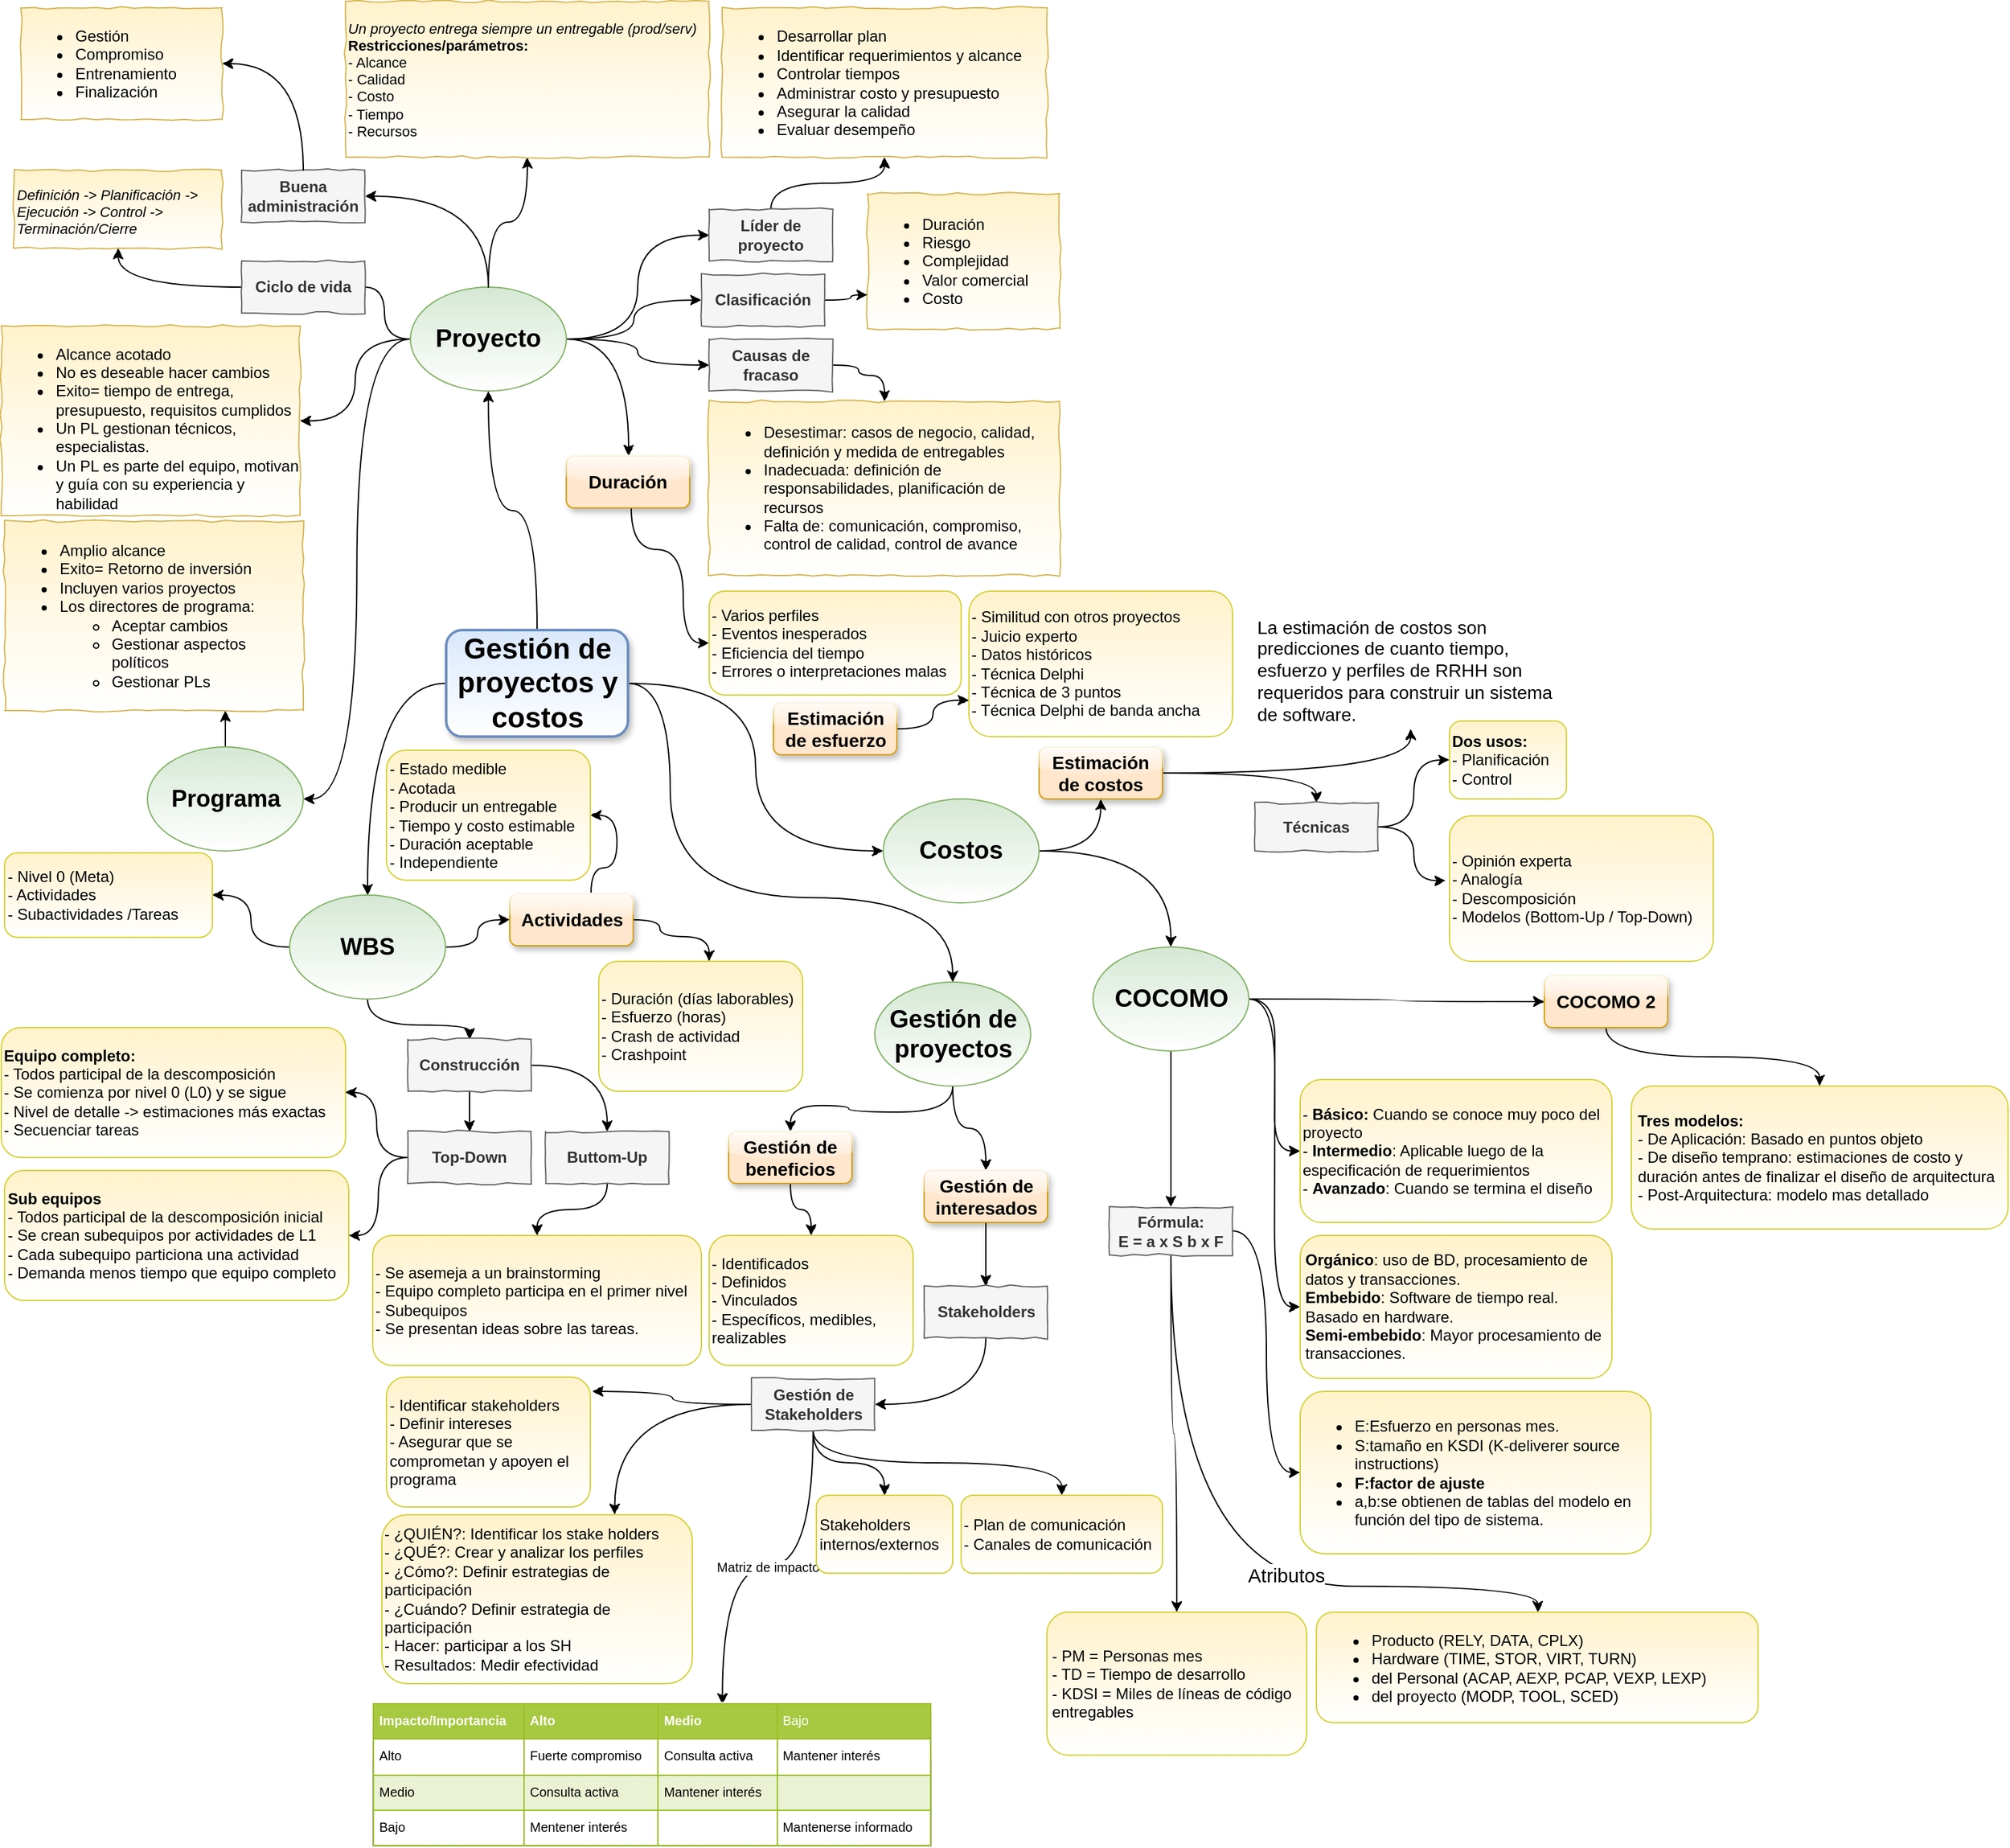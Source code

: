<mxfile version="10.8.9" type="device"><diagram id="9PYdv54vqa8n1u-XHOE8" name="Page-1"><mxGraphModel dx="1394" dy="759" grid="1" gridSize="10" guides="1" tooltips="1" connect="1" arrows="1" fold="1" page="1" pageScale="1" pageWidth="827" pageHeight="1169" math="0" shadow="0"><root><mxCell id="0"/><mxCell id="1" parent="0"/><mxCell id="EB0LPazblmAnptmsRgI--60" style="edgeStyle=orthogonalEdgeStyle;curved=1;comic=1;jumpStyle=sharp;orthogonalLoop=1;jettySize=auto;html=1;entryX=0.5;entryY=1;entryDx=0;entryDy=0;strokeColor=#000000;fontFamily=Comic Sans MS;" parent="1" source="EB0LPazblmAnptmsRgI--1" target="EB0LPazblmAnptmsRgI--2" edge="1"><mxGeometry relative="1" as="geometry"/></mxCell><mxCell id="le-YumDXOuDUO7l84W3Y-99" style="edgeStyle=orthogonalEdgeStyle;curved=1;comic=1;orthogonalLoop=1;jettySize=auto;html=1;entryX=0;entryY=0.5;entryDx=0;entryDy=0;startArrow=none;startFill=0;endArrow=classic;endFill=1;strokeColor=#000000;fontFamily=Helvetica;fontSize=14;" parent="1" source="EB0LPazblmAnptmsRgI--1" target="le-YumDXOuDUO7l84W3Y-98" edge="1"><mxGeometry relative="1" as="geometry"/></mxCell><mxCell id="le-YumDXOuDUO7l84W3Y-117" style="edgeStyle=orthogonalEdgeStyle;curved=1;comic=1;orthogonalLoop=1;jettySize=auto;html=1;entryX=0.5;entryY=0;entryDx=0;entryDy=0;startArrow=none;startFill=0;endArrow=classic;endFill=1;strokeColor=#000000;fontFamily=Helvetica;fontSize=14;" parent="1" source="EB0LPazblmAnptmsRgI--1" target="le-YumDXOuDUO7l84W3Y-44" edge="1"><mxGeometry relative="1" as="geometry"/></mxCell><mxCell id="JVHekf4fb0sl39kxOjpi-3" style="edgeStyle=orthogonalEdgeStyle;curved=1;rounded=0;comic=0;orthogonalLoop=1;jettySize=auto;html=1;entryX=0.5;entryY=0;entryDx=0;entryDy=0;" edge="1" parent="1" source="EB0LPazblmAnptmsRgI--1" target="le-YumDXOuDUO7l84W3Y-157"><mxGeometry relative="1" as="geometry"><Array as="points"><mxPoint x="520" y="535"/><mxPoint x="520" y="700"/><mxPoint x="738" y="700"/></Array></mxGeometry></mxCell><mxCell id="EB0LPazblmAnptmsRgI--1" value="&lt;b style=&quot;font-size: 22px&quot;&gt;&lt;font style=&quot;font-size: 22px&quot; face=&quot;Helvetica&quot;&gt;Gestión de proyectos y costos&lt;/font&gt;&lt;/b&gt;" style="rounded=1;whiteSpace=wrap;html=1;fillColor=#dae8fc;strokeColor=#6c8ebf;strokeWidth=2;fontFamily=Verdana;fontSize=22;fontStyle=0;labelBorderColor=none;gradientDirection=south;gradientColor=#ffffff;glass=0;shadow=1;comic=0;" parent="1" vertex="1"><mxGeometry x="347.5" y="494" width="140" height="82" as="geometry"/></mxCell><mxCell id="le-YumDXOuDUO7l84W3Y-4" style="edgeStyle=orthogonalEdgeStyle;comic=1;orthogonalLoop=1;jettySize=auto;html=1;fontFamily=Verdana;curved=1;endArrow=classic;endFill=1;" parent="1" source="EB0LPazblmAnptmsRgI--2" target="le-YumDXOuDUO7l84W3Y-2" edge="1"><mxGeometry relative="1" as="geometry"/></mxCell><mxCell id="le-YumDXOuDUO7l84W3Y-31" style="edgeStyle=orthogonalEdgeStyle;curved=1;comic=1;orthogonalLoop=1;jettySize=auto;html=1;entryX=1;entryY=0.5;entryDx=0;entryDy=0;endArrow=none;endFill=0;strokeColor=#000000;fontFamily=Helvetica;" parent="1" source="EB0LPazblmAnptmsRgI--2" target="le-YumDXOuDUO7l84W3Y-22" edge="1"><mxGeometry relative="1" as="geometry"/></mxCell><mxCell id="le-YumDXOuDUO7l84W3Y-33" style="edgeStyle=orthogonalEdgeStyle;curved=1;comic=1;orthogonalLoop=1;jettySize=auto;html=1;startArrow=none;startFill=0;endArrow=classic;endFill=1;strokeColor=#000000;fontFamily=Helvetica;" parent="1" source="EB0LPazblmAnptmsRgI--2" target="le-YumDXOuDUO7l84W3Y-16" edge="1"><mxGeometry relative="1" as="geometry"/></mxCell><mxCell id="le-YumDXOuDUO7l84W3Y-34" style="edgeStyle=orthogonalEdgeStyle;curved=1;comic=1;orthogonalLoop=1;jettySize=auto;html=1;entryX=0;entryY=0.5;entryDx=0;entryDy=0;startArrow=none;startFill=0;endArrow=classic;endFill=1;strokeColor=#000000;fontFamily=Helvetica;" parent="1" source="EB0LPazblmAnptmsRgI--2" target="EB0LPazblmAnptmsRgI--32" edge="1"><mxGeometry relative="1" as="geometry"/></mxCell><mxCell id="le-YumDXOuDUO7l84W3Y-35" style="edgeStyle=orthogonalEdgeStyle;curved=1;comic=1;orthogonalLoop=1;jettySize=auto;html=1;entryX=0;entryY=0.5;entryDx=0;entryDy=0;startArrow=none;startFill=0;endArrow=classic;endFill=1;strokeColor=#000000;fontFamily=Helvetica;" parent="1" source="EB0LPazblmAnptmsRgI--2" target="le-YumDXOuDUO7l84W3Y-9" edge="1"><mxGeometry relative="1" as="geometry"/></mxCell><mxCell id="le-YumDXOuDUO7l84W3Y-41" style="edgeStyle=orthogonalEdgeStyle;curved=1;comic=1;orthogonalLoop=1;jettySize=auto;html=1;entryX=1;entryY=0.5;entryDx=0;entryDy=0;startArrow=none;startFill=0;endArrow=classic;endFill=1;strokeColor=#000000;fontFamily=Helvetica;" parent="1" source="EB0LPazblmAnptmsRgI--2" target="le-YumDXOuDUO7l84W3Y-40" edge="1"><mxGeometry relative="1" as="geometry"/></mxCell><mxCell id="le-YumDXOuDUO7l84W3Y-86" style="edgeStyle=orthogonalEdgeStyle;curved=1;comic=1;orthogonalLoop=1;jettySize=auto;html=1;entryX=1;entryY=0.5;entryDx=0;entryDy=0;startArrow=none;startFill=0;endArrow=classic;endFill=1;strokeColor=#000000;fontFamily=Helvetica;fontSize=14;" parent="1" source="EB0LPazblmAnptmsRgI--2" target="le-YumDXOuDUO7l84W3Y-24" edge="1"><mxGeometry relative="1" as="geometry"/></mxCell><mxCell id="le-YumDXOuDUO7l84W3Y-92" style="edgeStyle=orthogonalEdgeStyle;curved=1;comic=1;orthogonalLoop=1;jettySize=auto;html=1;startArrow=none;startFill=0;endArrow=classic;endFill=1;strokeColor=#000000;fontFamily=Helvetica;fontSize=14;" parent="1" source="EB0LPazblmAnptmsRgI--2" target="le-YumDXOuDUO7l84W3Y-89" edge="1"><mxGeometry relative="1" as="geometry"><Array as="points"><mxPoint x="488" y="270"/></Array></mxGeometry></mxCell><mxCell id="EB0LPazblmAnptmsRgI--2" value="&lt;b&gt;&lt;font style=&quot;font-size: 19px&quot;&gt;Proyecto&lt;/font&gt;&lt;/b&gt;" style="ellipse;whiteSpace=wrap;html=1;fillColor=#d5e8d4;strokeColor=#82b366;gradientColor=#ffffff;shadow=0;" parent="1" vertex="1"><mxGeometry x="320" y="230" width="120" height="80" as="geometry"/></mxCell><mxCell id="EB0LPazblmAnptmsRgI--41" value="" style="edgeStyle=orthogonalEdgeStyle;curved=1;comic=1;jumpStyle=sharp;orthogonalLoop=1;jettySize=auto;html=1;strokeColor=#000000;fontFamily=Comic Sans MS;" parent="1" source="EB0LPazblmAnptmsRgI--32" target="EB0LPazblmAnptmsRgI--37" edge="1"><mxGeometry relative="1" as="geometry"/></mxCell><mxCell id="EB0LPazblmAnptmsRgI--32" value="&lt;b&gt;Líder de proyecto&lt;/b&gt;" style="text;html=1;strokeColor=#666666;fillColor=#f5f5f5;align=center;verticalAlign=middle;whiteSpace=wrap;rounded=0;comic=1;fontColor=#333333;" parent="1" vertex="1"><mxGeometry x="550" y="170" width="95" height="40" as="geometry"/></mxCell><mxCell id="EB0LPazblmAnptmsRgI--37" value="&lt;ul&gt;&lt;li&gt;Desarrollar plan&lt;/li&gt;&lt;li&gt;Identificar requerimientos y alcance&lt;/li&gt;&lt;li&gt;Controlar tiempos&lt;/li&gt;&lt;li&gt;Administrar costo y presupuesto&lt;/li&gt;&lt;li&gt;Asegurar la calidad&lt;/li&gt;&lt;li&gt;Evaluar desempeño&lt;/li&gt;&lt;/ul&gt;" style="text;strokeColor=#d6b656;fillColor=#fff2cc;html=1;whiteSpace=wrap;verticalAlign=middle;overflow=hidden;rounded=0;glass=0;shadow=0;comic=1;gradientColor=#ffffff;fontFamily=Helvetica;fontStyle=0" parent="1" vertex="1"><mxGeometry x="560" y="15" width="250" height="115" as="geometry"/></mxCell><mxCell id="le-YumDXOuDUO7l84W3Y-2" value="&lt;p style=&quot;font-size: 11px&quot;&gt;&lt;font face=&quot;Helvetica&quot; style=&quot;font-size: 11px&quot;&gt;&lt;i&gt;Un proyecto entrega siempre un entregable (prod/serv)&lt;br&gt;&lt;/i&gt;&lt;b&gt;Restricciones/parámetros:&lt;br&gt;&lt;/b&gt;- Alcance&lt;br&gt;- Calidad&lt;br&gt;- Costo&lt;br&gt;- Tiempo&lt;br&gt;- Recursos&lt;/font&gt;&lt;/p&gt;" style="text;strokeColor=#d6b656;fillColor=#fff2cc;html=1;whiteSpace=wrap;verticalAlign=bottom;overflow=hidden;rounded=0;glass=0;shadow=0;comic=1;gradientColor=#ffffff;fontFamily=Comic Sans MS;fontStyle=0;horizontal=1;" parent="1" vertex="1"><mxGeometry x="270" y="10" width="280" height="120" as="geometry"/></mxCell><mxCell id="le-YumDXOuDUO7l84W3Y-84" style="edgeStyle=orthogonalEdgeStyle;curved=1;comic=1;orthogonalLoop=1;jettySize=auto;html=1;startArrow=none;startFill=0;endArrow=classic;endFill=1;strokeColor=#000000;fontFamily=Helvetica;fontSize=14;" parent="1" source="le-YumDXOuDUO7l84W3Y-9" target="le-YumDXOuDUO7l84W3Y-10" edge="1"><mxGeometry relative="1" as="geometry"><Array as="points"><mxPoint x="665" y="290"/><mxPoint x="665" y="298"/><mxPoint x="685" y="298"/></Array></mxGeometry></mxCell><mxCell id="le-YumDXOuDUO7l84W3Y-9" value="&lt;b&gt;Causas de fracaso&lt;/b&gt;" style="text;html=1;strokeColor=#666666;fillColor=#f5f5f5;align=center;verticalAlign=middle;whiteSpace=wrap;rounded=0;comic=1;fontColor=#333333;" parent="1" vertex="1"><mxGeometry x="550" y="270" width="95" height="40" as="geometry"/></mxCell><mxCell id="le-YumDXOuDUO7l84W3Y-10" value="&lt;ul&gt;&lt;li&gt;Desestimar: casos de negocio, calidad, definición y medida de entregables&lt;/li&gt;&lt;li&gt;Inadecuada: definición de responsabilidades, planificación de recursos&lt;/li&gt;&lt;li&gt;Falta de: comunicación, compromiso, control de calidad, control de avance&lt;/li&gt;&lt;/ul&gt;" style="text;strokeColor=#d6b656;fillColor=#fff2cc;html=1;whiteSpace=wrap;verticalAlign=middle;overflow=hidden;rounded=0;glass=0;shadow=0;comic=1;gradientColor=#ffffff;fontFamily=Helvetica;fontStyle=0" parent="1" vertex="1"><mxGeometry x="550" y="318" width="270" height="134" as="geometry"/></mxCell><mxCell id="le-YumDXOuDUO7l84W3Y-15" value="&lt;ul&gt;&lt;li&gt;Duración&lt;/li&gt;&lt;li&gt;Riesgo&lt;/li&gt;&lt;li&gt;Complejidad&lt;/li&gt;&lt;li&gt;Valor comercial&lt;/li&gt;&lt;li&gt;Costo&lt;/li&gt;&lt;/ul&gt;" style="text;strokeColor=#d6b656;fillColor=#fff2cc;html=1;whiteSpace=wrap;verticalAlign=middle;overflow=hidden;rounded=0;glass=0;shadow=0;comic=1;gradientColor=#ffffff;fontFamily=Helvetica;fontStyle=0" parent="1" vertex="1"><mxGeometry x="672" y="158" width="148" height="104" as="geometry"/></mxCell><mxCell id="le-YumDXOuDUO7l84W3Y-83" style="edgeStyle=orthogonalEdgeStyle;curved=1;comic=1;orthogonalLoop=1;jettySize=auto;html=1;entryX=0;entryY=0.75;entryDx=0;entryDy=0;startArrow=none;startFill=0;endArrow=classic;endFill=1;strokeColor=#000000;fontFamily=Helvetica;fontSize=14;" parent="1" source="le-YumDXOuDUO7l84W3Y-16" target="le-YumDXOuDUO7l84W3Y-15" edge="1"><mxGeometry relative="1" as="geometry"/></mxCell><mxCell id="le-YumDXOuDUO7l84W3Y-16" value="&lt;b&gt;Clasificación&lt;/b&gt;" style="text;html=1;strokeColor=#666666;fillColor=#f5f5f5;align=center;verticalAlign=middle;whiteSpace=wrap;rounded=0;comic=1;fontColor=#333333;" parent="1" vertex="1"><mxGeometry x="544" y="220" width="95" height="40" as="geometry"/></mxCell><mxCell id="le-YumDXOuDUO7l84W3Y-26" style="edgeStyle=orthogonalEdgeStyle;curved=1;comic=1;orthogonalLoop=1;jettySize=auto;html=1;entryX=0.5;entryY=0;entryDx=0;entryDy=0;fontFamily=Helvetica;strokeColor=#000000;endArrow=none;endFill=0;startArrow=classic;startFill=1;" parent="1" source="le-YumDXOuDUO7l84W3Y-17" target="EB0LPazblmAnptmsRgI--2" edge="1"><mxGeometry relative="1" as="geometry"/></mxCell><mxCell id="le-YumDXOuDUO7l84W3Y-17" value="&lt;b&gt;Buena administración&lt;/b&gt;" style="text;html=1;strokeColor=#666666;fillColor=#f5f5f5;align=center;verticalAlign=middle;whiteSpace=wrap;rounded=0;comic=1;fontColor=#333333;" parent="1" vertex="1"><mxGeometry x="190" y="140" width="95" height="40" as="geometry"/></mxCell><mxCell id="le-YumDXOuDUO7l84W3Y-27" style="edgeStyle=orthogonalEdgeStyle;curved=1;comic=1;orthogonalLoop=1;jettySize=auto;html=1;entryX=0.5;entryY=0;entryDx=0;entryDy=0;endArrow=none;endFill=0;strokeColor=#000000;fontFamily=Helvetica;startArrow=classic;startFill=1;" parent="1" source="le-YumDXOuDUO7l84W3Y-18" target="le-YumDXOuDUO7l84W3Y-17" edge="1"><mxGeometry relative="1" as="geometry"/></mxCell><mxCell id="le-YumDXOuDUO7l84W3Y-18" value="&lt;ul&gt;&lt;li&gt;Gestión&lt;/li&gt;&lt;li&gt;Compromiso&lt;/li&gt;&lt;li&gt;Entrenamiento&lt;/li&gt;&lt;li&gt;Finalización&lt;/li&gt;&lt;/ul&gt;" style="text;strokeColor=#d6b656;fillColor=#fff2cc;html=1;whiteSpace=wrap;verticalAlign=middle;overflow=hidden;rounded=0;glass=0;shadow=0;comic=1;gradientColor=#ffffff;fontFamily=Helvetica;fontStyle=0" parent="1" vertex="1"><mxGeometry x="20" y="15" width="155" height="86" as="geometry"/></mxCell><mxCell id="le-YumDXOuDUO7l84W3Y-21" value="&lt;p style=&quot;font-size: 11px&quot;&gt;&lt;font face=&quot;Helvetica&quot;&gt;&lt;i&gt;Definición -&amp;gt; Planificación -&amp;gt; Ejecución -&amp;gt; Control -&amp;gt; Terminación/Cierre&lt;/i&gt;&lt;/font&gt;&lt;/p&gt;" style="text;strokeColor=#d6b656;fillColor=#fff2cc;html=1;whiteSpace=wrap;verticalAlign=bottom;overflow=hidden;rounded=0;glass=0;shadow=0;comic=1;gradientColor=#ffffff;fontFamily=Comic Sans MS;fontStyle=0;horizontal=1;" parent="1" vertex="1"><mxGeometry x="15" y="140" width="160" height="60" as="geometry"/></mxCell><mxCell id="le-YumDXOuDUO7l84W3Y-29" style="edgeStyle=orthogonalEdgeStyle;curved=1;comic=1;orthogonalLoop=1;jettySize=auto;html=1;entryX=0.5;entryY=1;entryDx=0;entryDy=0;endArrow=classic;endFill=1;strokeColor=#000000;fontFamily=Helvetica;startArrow=none;startFill=0;" parent="1" source="le-YumDXOuDUO7l84W3Y-22" target="le-YumDXOuDUO7l84W3Y-21" edge="1"><mxGeometry relative="1" as="geometry"/></mxCell><mxCell id="le-YumDXOuDUO7l84W3Y-22" value="&lt;b&gt;Ciclo de vida&lt;/b&gt;" style="text;html=1;strokeColor=#666666;fillColor=#f5f5f5;align=center;verticalAlign=middle;whiteSpace=wrap;rounded=0;comic=1;fontColor=#333333;" parent="1" vertex="1"><mxGeometry x="190" y="210" width="95" height="40" as="geometry"/></mxCell><mxCell id="le-YumDXOuDUO7l84W3Y-85" style="edgeStyle=orthogonalEdgeStyle;curved=1;comic=1;orthogonalLoop=1;jettySize=auto;html=1;startArrow=none;startFill=0;endArrow=classic;endFill=1;strokeColor=#000000;fontFamily=Helvetica;fontSize=14;" parent="1" source="le-YumDXOuDUO7l84W3Y-24" target="le-YumDXOuDUO7l84W3Y-39" edge="1"><mxGeometry relative="1" as="geometry"><Array as="points"><mxPoint x="160" y="630"/><mxPoint x="160" y="630"/></Array></mxGeometry></mxCell><mxCell id="le-YumDXOuDUO7l84W3Y-24" value="&lt;b&gt;&lt;font style=&quot;font-size: 18px&quot;&gt;Programa&lt;/font&gt;&lt;/b&gt;" style="ellipse;whiteSpace=wrap;html=1;fillColor=#d5e8d4;strokeColor=#82b366;gradientColor=#ffffff;" parent="1" vertex="1"><mxGeometry x="117.5" y="584" width="120" height="80" as="geometry"/></mxCell><mxCell id="le-YumDXOuDUO7l84W3Y-39" value="&lt;ul&gt;&lt;li&gt;Amplio alcance&lt;/li&gt;&lt;li&gt;Exito= Retorno de inversión&lt;/li&gt;&lt;li&gt;Incluyen varios proyectos&lt;/li&gt;&lt;li&gt;Los directores de programa:&lt;/li&gt;&lt;ul&gt;&lt;li&gt;Aceptar cambios&lt;/li&gt;&lt;li&gt;Gestionar aspectos políticos&lt;/li&gt;&lt;li&gt;Gestionar PLs&lt;/li&gt;&lt;/ul&gt;&lt;/ul&gt;" style="text;strokeColor=#d6b656;fillColor=#fff2cc;html=1;whiteSpace=wrap;verticalAlign=middle;overflow=hidden;rounded=0;glass=0;shadow=0;comic=1;gradientColor=#ffffff;fontFamily=Helvetica;fontStyle=0" parent="1" vertex="1"><mxGeometry x="7.5" y="410" width="230" height="146" as="geometry"/></mxCell><mxCell id="le-YumDXOuDUO7l84W3Y-40" value="&lt;ul&gt;&lt;li&gt;Alcance acotado&lt;/li&gt;&lt;li&gt;No es deseable hacer cambios&lt;/li&gt;&lt;li&gt;Exito= tiempo de entrega, presupuesto, requisitos cumplidos&lt;/li&gt;&lt;li&gt;Un PL gestionan técnicos, especialistas.&lt;/li&gt;&lt;li&gt;Un PL es parte del equipo, motivan y guía con su experiencia y habilidad&lt;/li&gt;&lt;/ul&gt;" style="text;strokeColor=#d6b656;fillColor=#fff2cc;html=1;whiteSpace=wrap;verticalAlign=middle;overflow=hidden;rounded=0;glass=0;shadow=0;comic=1;gradientColor=#ffffff;fontFamily=Helvetica;fontStyle=0" parent="1" vertex="1"><mxGeometry x="5" y="260" width="230" height="146" as="geometry"/></mxCell><mxCell id="le-YumDXOuDUO7l84W3Y-71" style="edgeStyle=orthogonalEdgeStyle;curved=1;comic=1;orthogonalLoop=1;jettySize=auto;html=1;startArrow=none;startFill=0;endArrow=classic;endFill=1;strokeColor=#000000;fontFamily=Helvetica;fontSize=14;" parent="1" source="le-YumDXOuDUO7l84W3Y-44" target="le-YumDXOuDUO7l84W3Y-48" edge="1"><mxGeometry relative="1" as="geometry"/></mxCell><mxCell id="le-YumDXOuDUO7l84W3Y-72" style="edgeStyle=orthogonalEdgeStyle;curved=1;comic=1;orthogonalLoop=1;jettySize=auto;html=1;entryX=0.5;entryY=0;entryDx=0;entryDy=0;startArrow=none;startFill=0;endArrow=classic;endFill=1;strokeColor=#000000;fontFamily=Helvetica;fontSize=14;" parent="1" source="le-YumDXOuDUO7l84W3Y-44" target="le-YumDXOuDUO7l84W3Y-56" edge="1"><mxGeometry relative="1" as="geometry"/></mxCell><mxCell id="le-YumDXOuDUO7l84W3Y-87" style="edgeStyle=orthogonalEdgeStyle;curved=1;comic=1;orthogonalLoop=1;jettySize=auto;html=1;entryX=0;entryY=0.5;entryDx=0;entryDy=0;startArrow=none;startFill=0;endArrow=classic;endFill=1;strokeColor=#000000;fontFamily=Helvetica;fontSize=14;" parent="1" source="le-YumDXOuDUO7l84W3Y-44" target="le-YumDXOuDUO7l84W3Y-63" edge="1"><mxGeometry relative="1" as="geometry"/></mxCell><mxCell id="le-YumDXOuDUO7l84W3Y-44" value="&lt;b&gt;&lt;font style=&quot;font-size: 18px&quot;&gt;WBS&lt;/font&gt;&lt;/b&gt;" style="ellipse;whiteSpace=wrap;html=1;fillColor=#d5e8d4;strokeColor=#82b366;gradientColor=#ffffff;" parent="1" vertex="1"><mxGeometry x="227" y="698" width="120" height="80" as="geometry"/></mxCell><mxCell id="le-YumDXOuDUO7l84W3Y-48" value="- Nivel 0 (Meta)&lt;br&gt;- Actividades&lt;br&gt;- Subactividades /Tareas" style="text;verticalAlign=middle;overflow=hidden;shadow=0;glass=0;comic=0;fontFamily=Helvetica;html=1;fillColor=#fff2cc;strokeColor=#D6D13A;gradientColor=#ffffff;rounded=1;" parent="1" vertex="1"><mxGeometry x="7.5" y="665.5" width="160" height="65" as="geometry"/></mxCell><mxCell id="le-YumDXOuDUO7l84W3Y-57" style="edgeStyle=orthogonalEdgeStyle;curved=1;comic=1;orthogonalLoop=1;jettySize=auto;html=1;startArrow=none;startFill=0;endArrow=classic;endFill=1;strokeColor=#000000;fontFamily=Helvetica;" parent="1" source="le-YumDXOuDUO7l84W3Y-51" target="le-YumDXOuDUO7l84W3Y-52" edge="1"><mxGeometry relative="1" as="geometry"/></mxCell><mxCell id="le-YumDXOuDUO7l84W3Y-58" style="edgeStyle=orthogonalEdgeStyle;curved=1;comic=1;orthogonalLoop=1;jettySize=auto;html=1;entryX=1;entryY=0.5;entryDx=0;entryDy=0;startArrow=none;startFill=0;endArrow=classic;endFill=1;strokeColor=#000000;fontFamily=Helvetica;" parent="1" source="le-YumDXOuDUO7l84W3Y-51" target="le-YumDXOuDUO7l84W3Y-53" edge="1"><mxGeometry relative="1" as="geometry"/></mxCell><mxCell id="le-YumDXOuDUO7l84W3Y-51" value="&lt;b&gt;Top-Down&lt;/b&gt;" style="text;html=1;strokeColor=#666666;fillColor=#f5f5f5;align=center;verticalAlign=middle;whiteSpace=wrap;rounded=0;comic=1;fontColor=#333333;" parent="1" vertex="1"><mxGeometry x="318" y="880" width="95" height="40" as="geometry"/></mxCell><mxCell id="le-YumDXOuDUO7l84W3Y-52" value="&lt;b&gt;Equipo completo:&lt;/b&gt;&lt;br&gt;- Todos participal de la descomposición&lt;br&gt;- Se comienza por nivel 0 (L0) y se sigue&lt;br&gt;- Nivel de detalle -&amp;gt; estimaciones más exactas&lt;br&gt;- Secuenciar tareas&lt;br&gt;" style="text;verticalAlign=middle;overflow=hidden;shadow=0;glass=0;comic=0;fontFamily=Helvetica;html=1;fillColor=#fff2cc;strokeColor=#D6D13A;gradientColor=#ffffff;rounded=1;" parent="1" vertex="1"><mxGeometry x="5" y="800" width="265" height="100" as="geometry"/></mxCell><mxCell id="le-YumDXOuDUO7l84W3Y-53" value="&lt;b&gt;Sub equipos&lt;/b&gt;&lt;br&gt;- Todos participal de la descomposición inicial&lt;br&gt;- Se crean subequipos por actividades de L1&lt;br&gt;- Cada subequipo particiona una actividad&lt;br&gt;- Demanda menos tiempo que equipo completo&lt;br&gt;" style="text;verticalAlign=middle;overflow=hidden;shadow=0;glass=0;comic=0;fontFamily=Helvetica;html=1;fillColor=#fff2cc;strokeColor=#D6D13A;gradientColor=#ffffff;rounded=1;" parent="1" vertex="1"><mxGeometry x="7.5" y="910" width="265" height="100" as="geometry"/></mxCell><mxCell id="le-YumDXOuDUO7l84W3Y-59" style="edgeStyle=orthogonalEdgeStyle;curved=1;comic=1;orthogonalLoop=1;jettySize=auto;html=1;startArrow=none;startFill=0;endArrow=classic;endFill=1;strokeColor=#000000;fontFamily=Helvetica;" parent="1" source="le-YumDXOuDUO7l84W3Y-54" target="le-YumDXOuDUO7l84W3Y-55" edge="1"><mxGeometry relative="1" as="geometry"/></mxCell><mxCell id="le-YumDXOuDUO7l84W3Y-54" value="&lt;b&gt;Buttom-Up&lt;/b&gt;" style="text;html=1;strokeColor=#666666;fillColor=#f5f5f5;align=center;verticalAlign=middle;whiteSpace=wrap;rounded=0;comic=1;fontColor=#333333;" parent="1" vertex="1"><mxGeometry x="424" y="880" width="95" height="40" as="geometry"/></mxCell><mxCell id="le-YumDXOuDUO7l84W3Y-55" value="- Se asemeja a un brainstorming&lt;br&gt;- Equipo completo participa en el primer nivel&lt;br&gt;- Subequipos&lt;br&gt;- Se presentan ideas sobre las tareas.&lt;br&gt;" style="text;verticalAlign=middle;overflow=hidden;shadow=0;glass=0;comic=0;fontFamily=Helvetica;html=1;fillColor=#fff2cc;strokeColor=#D6D13A;gradientColor=#ffffff;rounded=1;" parent="1" vertex="1"><mxGeometry x="291" y="960" width="253" height="100" as="geometry"/></mxCell><mxCell id="le-YumDXOuDUO7l84W3Y-60" style="edgeStyle=orthogonalEdgeStyle;curved=1;comic=1;orthogonalLoop=1;jettySize=auto;html=1;startArrow=none;startFill=0;endArrow=classic;endFill=1;strokeColor=#000000;fontFamily=Helvetica;" parent="1" source="le-YumDXOuDUO7l84W3Y-56" target="le-YumDXOuDUO7l84W3Y-51" edge="1"><mxGeometry relative="1" as="geometry"/></mxCell><mxCell id="le-YumDXOuDUO7l84W3Y-61" style="edgeStyle=orthogonalEdgeStyle;curved=1;comic=1;orthogonalLoop=1;jettySize=auto;html=1;entryX=0.5;entryY=0;entryDx=0;entryDy=0;startArrow=none;startFill=0;endArrow=classic;endFill=1;strokeColor=#000000;fontFamily=Helvetica;" parent="1" source="le-YumDXOuDUO7l84W3Y-56" target="le-YumDXOuDUO7l84W3Y-54" edge="1"><mxGeometry relative="1" as="geometry"/></mxCell><mxCell id="le-YumDXOuDUO7l84W3Y-56" value="&lt;b&gt;Construcción&lt;/b&gt;" style="text;html=1;strokeColor=#666666;fillColor=#f5f5f5;align=center;verticalAlign=middle;whiteSpace=wrap;rounded=0;comic=1;fontColor=#333333;" parent="1" vertex="1"><mxGeometry x="318" y="809" width="95" height="40" as="geometry"/></mxCell><mxCell id="le-YumDXOuDUO7l84W3Y-88" style="edgeStyle=orthogonalEdgeStyle;curved=1;comic=1;orthogonalLoop=1;jettySize=auto;html=1;startArrow=none;startFill=0;endArrow=classic;endFill=1;strokeColor=#000000;fontFamily=Helvetica;fontSize=14;" parent="1" source="le-YumDXOuDUO7l84W3Y-63" target="le-YumDXOuDUO7l84W3Y-74" edge="1"><mxGeometry relative="1" as="geometry"><Array as="points"><mxPoint x="512" y="717"/><mxPoint x="512" y="730"/><mxPoint x="550" y="730"/></Array></mxGeometry></mxCell><mxCell id="le-YumDXOuDUO7l84W3Y-118" style="edgeStyle=orthogonalEdgeStyle;curved=1;comic=1;orthogonalLoop=1;jettySize=auto;html=1;entryX=1;entryY=0.5;entryDx=0;entryDy=0;startArrow=none;startFill=0;endArrow=classic;endFill=1;strokeColor=#000000;fontFamily=Helvetica;fontSize=14;" parent="1" source="le-YumDXOuDUO7l84W3Y-63" target="le-YumDXOuDUO7l84W3Y-64" edge="1"><mxGeometry relative="1" as="geometry"><Array as="points"><mxPoint x="459" y="677"/><mxPoint x="479" y="677"/><mxPoint x="479" y="637"/></Array></mxGeometry></mxCell><mxCell id="le-YumDXOuDUO7l84W3Y-63" value="&lt;b style=&quot;font-size: 14px;&quot;&gt;Actividades&lt;/b&gt;" style="text;html=1;strokeColor=#d79b00;fillColor=#ffe6cc;align=center;verticalAlign=middle;whiteSpace=wrap;rounded=1;comic=0;shadow=1;glass=1;fontSize=14;" parent="1" vertex="1"><mxGeometry x="396.5" y="697" width="95" height="40" as="geometry"/></mxCell><mxCell id="le-YumDXOuDUO7l84W3Y-64" value="- Estado medible&lt;br&gt;- Acotada&lt;br&gt;- Producir un entregable&lt;br&gt;- Tiempo y costo estimable&lt;br&gt;- Duración aceptable&lt;br&gt;- Independiente&lt;br&gt;" style="text;verticalAlign=middle;overflow=hidden;shadow=0;glass=0;comic=0;fontFamily=Helvetica;html=1;fillColor=#fff2cc;strokeColor=#D6D13A;gradientColor=#ffffff;rounded=1;" parent="1" vertex="1"><mxGeometry x="301.5" y="586.5" width="157" height="100" as="geometry"/></mxCell><mxCell id="le-YumDXOuDUO7l84W3Y-70" value="- Varios perfiles&lt;br&gt;- Eventos inesperados&lt;br&gt;- Eficiencia del tiempo&lt;br&gt;- Errores o interpretaciones malas&lt;br&gt;" style="text;verticalAlign=middle;overflow=hidden;shadow=0;glass=0;comic=0;fontFamily=Helvetica;html=1;fillColor=#fff2cc;strokeColor=#D6D13A;gradientColor=#ffffff;rounded=1;" parent="1" vertex="1"><mxGeometry x="550" y="464" width="194" height="80" as="geometry"/></mxCell><mxCell id="le-YumDXOuDUO7l84W3Y-74" value="- Duración (días laborables)&lt;br&gt;- Esfuerzo (horas)&lt;br&gt;- Crash de actividad&lt;br&gt;- Crashpoint&lt;br&gt;" style="text;verticalAlign=middle;overflow=hidden;shadow=0;glass=0;comic=0;fontFamily=Helvetica;html=1;fillColor=#fff2cc;strokeColor=#D6D13A;gradientColor=#ffffff;rounded=1;" parent="1" vertex="1"><mxGeometry x="465" y="749" width="157" height="100" as="geometry"/></mxCell><mxCell id="le-YumDXOuDUO7l84W3Y-94" style="edgeStyle=orthogonalEdgeStyle;curved=1;comic=1;orthogonalLoop=1;jettySize=auto;html=1;entryX=0;entryY=0.5;entryDx=0;entryDy=0;startArrow=none;startFill=0;endArrow=classic;endFill=1;strokeColor=#000000;fontFamily=Helvetica;fontSize=14;" parent="1" source="le-YumDXOuDUO7l84W3Y-89" target="le-YumDXOuDUO7l84W3Y-70" edge="1"><mxGeometry relative="1" as="geometry"><Array as="points"><mxPoint x="490" y="432"/><mxPoint x="530" y="432"/><mxPoint x="530" y="504"/></Array></mxGeometry></mxCell><mxCell id="le-YumDXOuDUO7l84W3Y-89" value="&lt;b style=&quot;font-size: 14px&quot;&gt;Duración&lt;/b&gt;" style="text;html=1;strokeColor=#d79b00;fillColor=#ffe6cc;align=center;verticalAlign=middle;whiteSpace=wrap;rounded=1;comic=0;shadow=1;glass=1;fontSize=14;" parent="1" vertex="1"><mxGeometry x="440" y="360" width="95" height="40" as="geometry"/></mxCell><mxCell id="le-YumDXOuDUO7l84W3Y-97" style="edgeStyle=orthogonalEdgeStyle;curved=1;comic=1;orthogonalLoop=1;jettySize=auto;html=1;entryX=0;entryY=0.75;entryDx=0;entryDy=0;startArrow=none;startFill=0;endArrow=classic;endFill=1;strokeColor=#000000;fontFamily=Helvetica;fontSize=14;" parent="1" source="le-YumDXOuDUO7l84W3Y-93" target="le-YumDXOuDUO7l84W3Y-96" edge="1"><mxGeometry relative="1" as="geometry"/></mxCell><mxCell id="le-YumDXOuDUO7l84W3Y-93" value="&lt;b style=&quot;font-size: 14px&quot;&gt;Estimación de esfuerzo&lt;/b&gt;" style="text;html=1;strokeColor=#d79b00;fillColor=#ffe6cc;align=center;verticalAlign=middle;whiteSpace=wrap;rounded=1;comic=0;shadow=1;glass=1;fontSize=14;" parent="1" vertex="1"><mxGeometry x="599.5" y="550" width="95" height="40" as="geometry"/></mxCell><mxCell id="le-YumDXOuDUO7l84W3Y-96" value="- Similitud con otros proyectos&lt;br&gt;- Juicio experto&lt;br&gt;- Datos históricos&lt;br&gt;- Técnica Delphi&lt;br&gt;- Técnica de 3 puntos&lt;br&gt;- Técnica Delphi de banda ancha&lt;br&gt;" style="text;verticalAlign=middle;overflow=hidden;shadow=0;glass=0;comic=0;fontFamily=Helvetica;html=1;fillColor=#fff2cc;strokeColor=#D6D13A;gradientColor=#ffffff;rounded=1;" parent="1" vertex="1"><mxGeometry x="750" y="464" width="203" height="112" as="geometry"/></mxCell><mxCell id="le-YumDXOuDUO7l84W3Y-119" style="edgeStyle=orthogonalEdgeStyle;curved=1;comic=1;orthogonalLoop=1;jettySize=auto;html=1;entryX=0.5;entryY=0;entryDx=0;entryDy=0;startArrow=none;startFill=0;endArrow=classic;endFill=1;strokeColor=#000000;fontFamily=Helvetica;fontSize=14;" parent="1" source="le-YumDXOuDUO7l84W3Y-98" target="le-YumDXOuDUO7l84W3Y-108" edge="1"><mxGeometry relative="1" as="geometry"/></mxCell><mxCell id="le-YumDXOuDUO7l84W3Y-124" style="edgeStyle=orthogonalEdgeStyle;curved=1;comic=1;orthogonalLoop=1;jettySize=auto;html=1;startArrow=none;startFill=0;endArrow=classic;endFill=1;strokeColor=#000000;fontFamily=Helvetica;fontSize=14;exitX=1;exitY=0.5;exitDx=0;exitDy=0;" parent="1" source="le-YumDXOuDUO7l84W3Y-98" target="le-YumDXOuDUO7l84W3Y-123" edge="1"><mxGeometry relative="1" as="geometry"/></mxCell><mxCell id="le-YumDXOuDUO7l84W3Y-98" value="&lt;b&gt;&lt;font style=&quot;font-size: 19px&quot;&gt;Costos&lt;/font&gt;&lt;/b&gt;" style="ellipse;whiteSpace=wrap;html=1;fillColor=#d5e8d4;strokeColor=#82b366;gradientColor=#ffffff;shadow=0;" parent="1" vertex="1"><mxGeometry x="684" y="624" width="120" height="80" as="geometry"/></mxCell><mxCell id="le-YumDXOuDUO7l84W3Y-100" value="- Opinión experta&lt;br&gt;- Analogía&lt;br&gt;- Descomposición&lt;br&gt;- Modelos (Bottom-Up / Top-Down)&lt;br&gt;" style="text;verticalAlign=middle;overflow=hidden;shadow=0;glass=0;comic=0;fontFamily=Helvetica;html=1;fillColor=#fff2cc;strokeColor=#D6D13A;gradientColor=#ffffff;rounded=1;" parent="1" vertex="1"><mxGeometry x="1120" y="637" width="203" height="112" as="geometry"/></mxCell><mxCell id="le-YumDXOuDUO7l84W3Y-106" value="&lt;b&gt;Dos usos:&lt;br&gt;&lt;/b&gt;- Planificación&lt;br&gt;- Control&lt;br&gt;" style="text;verticalAlign=middle;overflow=hidden;shadow=0;glass=0;comic=0;fontFamily=Helvetica;html=1;fillColor=#fff2cc;strokeColor=#D6D13A;gradientColor=#ffffff;rounded=1;" parent="1" vertex="1"><mxGeometry x="1120" y="564" width="90" height="60" as="geometry"/></mxCell><mxCell id="le-YumDXOuDUO7l84W3Y-132" style="edgeStyle=orthogonalEdgeStyle;curved=1;comic=1;orthogonalLoop=1;jettySize=auto;html=1;entryX=0;entryY=0.5;entryDx=0;entryDy=0;startArrow=none;startFill=0;endArrow=classic;endFill=1;strokeColor=#000000;fontFamily=Helvetica;fontSize=14;" parent="1" source="le-YumDXOuDUO7l84W3Y-108" target="le-YumDXOuDUO7l84W3Y-131" edge="1"><mxGeometry relative="1" as="geometry"/></mxCell><mxCell id="le-YumDXOuDUO7l84W3Y-133" style="edgeStyle=orthogonalEdgeStyle;curved=1;comic=1;orthogonalLoop=1;jettySize=auto;html=1;entryX=0;entryY=0.5;entryDx=0;entryDy=0;startArrow=none;startFill=0;endArrow=classic;endFill=1;strokeColor=#000000;fontFamily=Helvetica;fontSize=14;" parent="1" source="le-YumDXOuDUO7l84W3Y-108" target="le-YumDXOuDUO7l84W3Y-110" edge="1"><mxGeometry relative="1" as="geometry"/></mxCell><mxCell id="le-YumDXOuDUO7l84W3Y-141" style="edgeStyle=orthogonalEdgeStyle;curved=1;comic=1;orthogonalLoop=1;jettySize=auto;html=1;startArrow=none;startFill=0;endArrow=classic;endFill=1;strokeColor=#000000;fontFamily=Helvetica;fontSize=14;" parent="1" source="le-YumDXOuDUO7l84W3Y-108" target="le-YumDXOuDUO7l84W3Y-135" edge="1"><mxGeometry relative="1" as="geometry"/></mxCell><mxCell id="le-YumDXOuDUO7l84W3Y-154" style="edgeStyle=orthogonalEdgeStyle;curved=1;comic=1;orthogonalLoop=1;jettySize=auto;html=1;entryX=0;entryY=0.5;entryDx=0;entryDy=0;startArrow=none;startFill=0;endArrow=classic;endFill=1;strokeColor=#000000;fontFamily=Helvetica;fontSize=18;" parent="1" source="le-YumDXOuDUO7l84W3Y-108" target="le-YumDXOuDUO7l84W3Y-145" edge="1"><mxGeometry relative="1" as="geometry"/></mxCell><mxCell id="le-YumDXOuDUO7l84W3Y-108" value="&lt;b&gt;&lt;font style=&quot;font-size: 19px&quot;&gt;COCOMO&lt;/font&gt;&lt;/b&gt;" style="ellipse;whiteSpace=wrap;html=1;fillColor=#d5e8d4;strokeColor=#82b366;gradientColor=#ffffff;shadow=0;" parent="1" vertex="1"><mxGeometry x="845.5" y="738" width="120" height="80" as="geometry"/></mxCell><mxCell id="le-YumDXOuDUO7l84W3Y-110" value="- &lt;b&gt;Básico:&lt;/b&gt; Cuando se conoce muy poco del proyecto&lt;br&gt;- &lt;b&gt;Intermedio&lt;/b&gt;: Aplicable luego de la especificación de requerimientos&lt;br&gt;- &lt;b&gt;Avanzado&lt;/b&gt;: Cuando se termina el diseño&lt;br&gt;" style="text;verticalAlign=middle;overflow=hidden;shadow=0;glass=0;comic=0;fontFamily=Helvetica;html=1;fillColor=#fff2cc;strokeColor=#D6D13A;gradientColor=#ffffff;rounded=1;whiteSpace=wrap;" parent="1" vertex="1"><mxGeometry x="1005" y="840" width="240" height="110" as="geometry"/></mxCell><mxCell id="le-YumDXOuDUO7l84W3Y-120" value="&lt;span&gt;La estimación de costos son predicciones de cuanto tiempo, esfuerzo y perfiles de RRHH son requeridos para construir un sistema de software.&lt;/span&gt;" style="text;html=1;strokeColor=none;fillColor=none;align=left;verticalAlign=middle;whiteSpace=wrap;rounded=0;shadow=0;glass=1;comic=0;fontFamily=Helvetica;fontSize=14;textDirection=ltr;" parent="1" vertex="1"><mxGeometry x="970" y="515" width="240" height="20" as="geometry"/></mxCell><mxCell id="le-YumDXOuDUO7l84W3Y-125" style="edgeStyle=orthogonalEdgeStyle;curved=1;comic=1;orthogonalLoop=1;jettySize=auto;html=1;startArrow=none;startFill=0;endArrow=classic;endFill=1;strokeColor=#000000;fontFamily=Helvetica;fontSize=14;" parent="1" source="le-YumDXOuDUO7l84W3Y-123" edge="1"><mxGeometry relative="1" as="geometry"><mxPoint x="1090" y="570" as="targetPoint"/></mxGeometry></mxCell><mxCell id="le-YumDXOuDUO7l84W3Y-127" style="edgeStyle=orthogonalEdgeStyle;curved=1;comic=1;orthogonalLoop=1;jettySize=auto;html=1;entryX=0.5;entryY=0;entryDx=0;entryDy=0;startArrow=none;startFill=0;endArrow=classic;endFill=1;strokeColor=#000000;fontFamily=Helvetica;fontSize=14;" parent="1" source="le-YumDXOuDUO7l84W3Y-123" target="le-YumDXOuDUO7l84W3Y-126" edge="1"><mxGeometry relative="1" as="geometry"/></mxCell><mxCell id="le-YumDXOuDUO7l84W3Y-123" value="&lt;b style=&quot;font-size: 14px&quot;&gt;Estimación de costos&lt;/b&gt;" style="text;html=1;strokeColor=#d79b00;fillColor=#ffe6cc;align=center;verticalAlign=middle;whiteSpace=wrap;rounded=1;comic=0;shadow=1;glass=1;fontSize=14;" parent="1" vertex="1"><mxGeometry x="804" y="584" width="95" height="40" as="geometry"/></mxCell><mxCell id="le-YumDXOuDUO7l84W3Y-128" style="edgeStyle=orthogonalEdgeStyle;curved=1;comic=1;orthogonalLoop=1;jettySize=auto;html=1;entryX=0;entryY=0.5;entryDx=0;entryDy=0;startArrow=none;startFill=0;endArrow=classic;endFill=1;strokeColor=#000000;fontFamily=Helvetica;fontSize=14;" parent="1" source="le-YumDXOuDUO7l84W3Y-126" target="le-YumDXOuDUO7l84W3Y-106" edge="1"><mxGeometry relative="1" as="geometry"/></mxCell><mxCell id="le-YumDXOuDUO7l84W3Y-152" style="edgeStyle=orthogonalEdgeStyle;curved=1;comic=1;orthogonalLoop=1;jettySize=auto;html=1;entryX=-0.015;entryY=0.446;entryDx=0;entryDy=0;entryPerimeter=0;startArrow=none;startFill=0;endArrow=classic;endFill=1;strokeColor=#000000;fontFamily=Helvetica;fontSize=18;" parent="1" source="le-YumDXOuDUO7l84W3Y-126" target="le-YumDXOuDUO7l84W3Y-100" edge="1"><mxGeometry relative="1" as="geometry"/></mxCell><mxCell id="le-YumDXOuDUO7l84W3Y-126" value="&lt;b&gt;Técnicas&lt;/b&gt;" style="text;html=1;strokeColor=#666666;fillColor=#f5f5f5;align=center;verticalAlign=middle;whiteSpace=wrap;rounded=0;comic=1;fontColor=#333333;" parent="1" vertex="1"><mxGeometry x="970" y="627" width="95" height="37" as="geometry"/></mxCell><mxCell id="le-YumDXOuDUO7l84W3Y-131" value="&lt;b&gt;Orgánico&lt;/b&gt;: uso de BD, procesamiento de datos y transacciones.&lt;br&gt;&lt;b&gt;Embebido&lt;/b&gt;: Software de tiempo real. Basado en hardware.&lt;br&gt;&lt;b&gt;Semi-embebido&lt;/b&gt;: Mayor procesamiento de transacciones.&lt;br&gt;" style="text;verticalAlign=middle;overflow=hidden;shadow=0;glass=0;comic=0;fontFamily=Helvetica;html=1;fillColor=#fff2cc;strokeColor=#D6D13A;gradientColor=#ffffff;rounded=1;whiteSpace=wrap;spacingLeft=2;" parent="1" vertex="1"><mxGeometry x="1005" y="960" width="240" height="110" as="geometry"/></mxCell><mxCell id="le-YumDXOuDUO7l84W3Y-150" style="edgeStyle=orthogonalEdgeStyle;curved=1;comic=1;orthogonalLoop=1;jettySize=auto;html=1;entryX=0;entryY=0.5;entryDx=0;entryDy=0;startArrow=none;startFill=0;endArrow=classic;endFill=1;strokeColor=#000000;fontFamily=Helvetica;fontSize=18;" parent="1" source="le-YumDXOuDUO7l84W3Y-135" target="le-YumDXOuDUO7l84W3Y-136" edge="1"><mxGeometry relative="1" as="geometry"/></mxCell><mxCell id="le-YumDXOuDUO7l84W3Y-151" style="edgeStyle=orthogonalEdgeStyle;curved=1;comic=1;orthogonalLoop=1;jettySize=auto;html=1;startArrow=none;startFill=0;endArrow=classic;endFill=1;strokeColor=#000000;fontFamily=Helvetica;fontSize=18;" parent="1" source="le-YumDXOuDUO7l84W3Y-135" target="le-YumDXOuDUO7l84W3Y-149" edge="1"><mxGeometry relative="1" as="geometry"/></mxCell><mxCell id="le-YumDXOuDUO7l84W3Y-185" style="edgeStyle=orthogonalEdgeStyle;curved=1;comic=1;orthogonalLoop=1;jettySize=auto;html=1;startArrow=none;startFill=0;endArrow=classic;endFill=1;strokeColor=#000000;fontFamily=Helvetica;fontSize=10;exitX=0.5;exitY=1;exitDx=0;exitDy=0;" parent="1" source="le-YumDXOuDUO7l84W3Y-135" target="le-YumDXOuDUO7l84W3Y-139" edge="1"><mxGeometry relative="1" as="geometry"><Array as="points"><mxPoint x="906" y="1230"/><mxPoint x="1188" y="1230"/></Array></mxGeometry></mxCell><mxCell id="le-YumDXOuDUO7l84W3Y-186" value="Atributos" style="text;html=1;resizable=0;points=[];align=center;verticalAlign=middle;labelBackgroundColor=#ffffff;fontSize=15;fontFamily=Helvetica;" parent="le-YumDXOuDUO7l84W3Y-185" vertex="1" connectable="0"><mxGeometry x="-0.117" y="88" relative="1" as="geometry"><mxPoint as="offset"/></mxGeometry></mxCell><mxCell id="le-YumDXOuDUO7l84W3Y-135" value="&lt;b&gt;Fórmula:&lt;/b&gt;&lt;br&gt;&lt;b&gt;E = a x S b x F&lt;/b&gt;&lt;br&gt;" style="text;html=1;strokeColor=#666666;fillColor=#f5f5f5;align=center;verticalAlign=middle;whiteSpace=wrap;rounded=0;comic=1;fontColor=#333333;" parent="1" vertex="1"><mxGeometry x="858" y="938" width="95" height="37" as="geometry"/></mxCell><mxCell id="le-YumDXOuDUO7l84W3Y-136" value="&lt;ul&gt;&lt;li&gt;&lt;span&gt;E:&lt;/span&gt;Esfuerzo en personas mes.&lt;/li&gt;&lt;li&gt;&lt;span&gt;S:&lt;/span&gt;tamaño en KSDI (K-deliverer source instructions)&lt;/li&gt;&lt;li&gt;&lt;b&gt;&lt;span&gt;F:&lt;/span&gt;factor de ajuste&lt;/b&gt;&lt;/li&gt;&lt;li&gt;&lt;span&gt;a,b:&lt;/span&gt;se obtienen de tablas del modelo en función del tipo de sistema.&lt;/li&gt;&lt;/ul&gt;" style="text;verticalAlign=middle;overflow=hidden;shadow=0;glass=0;comic=0;fontFamily=Helvetica;html=1;fillColor=#fff2cc;strokeColor=#D6D13A;gradientColor=#ffffff;rounded=1;whiteSpace=wrap;" parent="1" vertex="1"><mxGeometry x="1005" y="1080" width="270" height="125" as="geometry"/></mxCell><mxCell id="le-YumDXOuDUO7l84W3Y-139" value="&lt;ul&gt;&lt;li&gt;Producto (RELY, DATA, CPLX)&lt;/li&gt;&lt;li&gt;Hardware (TIME, STOR, VIRT, TURN)&lt;/li&gt;&lt;li&gt;del Personal (ACAP, AEXP, PCAP, VEXP, LEXP)&lt;/li&gt;&lt;li&gt;del proyecto (MODP, TOOL, SCED)&lt;/li&gt;&lt;/ul&gt;" style="text;verticalAlign=middle;overflow=hidden;shadow=0;glass=0;comic=0;fontFamily=Helvetica;html=1;fillColor=#fff2cc;strokeColor=#D6D13A;gradientColor=#ffffff;rounded=1;whiteSpace=wrap;" parent="1" vertex="1"><mxGeometry x="1017.5" y="1250" width="340" height="85" as="geometry"/></mxCell><mxCell id="le-YumDXOuDUO7l84W3Y-153" style="edgeStyle=orthogonalEdgeStyle;curved=1;comic=1;orthogonalLoop=1;jettySize=auto;html=1;entryX=0.5;entryY=0;entryDx=0;entryDy=0;startArrow=none;startFill=0;endArrow=classic;endFill=1;strokeColor=#000000;fontFamily=Helvetica;fontSize=18;" parent="1" source="le-YumDXOuDUO7l84W3Y-145" target="le-YumDXOuDUO7l84W3Y-147" edge="1"><mxGeometry relative="1" as="geometry"/></mxCell><mxCell id="le-YumDXOuDUO7l84W3Y-145" value="&lt;b style=&quot;font-size: 14px&quot;&gt;COCOMO 2&lt;/b&gt;" style="text;html=1;strokeColor=#d79b00;fillColor=#ffe6cc;align=center;verticalAlign=middle;whiteSpace=wrap;rounded=1;comic=0;shadow=1;glass=1;fontSize=14;" parent="1" vertex="1"><mxGeometry x="1193" y="760" width="95" height="40" as="geometry"/></mxCell><mxCell id="le-YumDXOuDUO7l84W3Y-147" value="&lt;b&gt;Tres modelos:&lt;br&gt;&lt;/b&gt;- De Aplicación: Basado en puntos objeto&lt;br&gt;- De diseño temprano: estimaciones de costo y duración antes de finalizar el diseño de arquitectura&lt;br&gt;- Post-Arquitectura: modelo mas detallado&lt;br&gt;" style="text;verticalAlign=middle;overflow=hidden;shadow=0;glass=0;comic=0;fontFamily=Helvetica;html=1;fillColor=#fff2cc;strokeColor=#D6D13A;gradientColor=#ffffff;rounded=1;whiteSpace=wrap;spacingLeft=3;" parent="1" vertex="1"><mxGeometry x="1260" y="845" width="290" height="110" as="geometry"/></mxCell><mxCell id="le-YumDXOuDUO7l84W3Y-149" value="- PM = Personas mes&lt;br&gt;- TD = Tiempo de desarrollo&lt;br&gt;- KDSI = Miles de líneas de código entregables&lt;br&gt;" style="text;verticalAlign=middle;overflow=hidden;shadow=0;glass=0;comic=0;fontFamily=Helvetica;html=1;fillColor=#fff2cc;strokeColor=#D6D13A;gradientColor=#ffffff;rounded=1;whiteSpace=wrap;spacingLeft=2;" parent="1" vertex="1"><mxGeometry x="810" y="1250" width="200" height="110" as="geometry"/></mxCell><mxCell id="le-YumDXOuDUO7l84W3Y-163" style="edgeStyle=orthogonalEdgeStyle;curved=1;comic=1;orthogonalLoop=1;jettySize=auto;html=1;entryX=0.5;entryY=0;entryDx=0;entryDy=0;startArrow=none;startFill=0;endArrow=classic;endFill=1;strokeColor=#000000;fontFamily=Helvetica;fontSize=18;" parent="1" source="le-YumDXOuDUO7l84W3Y-157" target="le-YumDXOuDUO7l84W3Y-159" edge="1"><mxGeometry relative="1" as="geometry"/></mxCell><mxCell id="le-YumDXOuDUO7l84W3Y-167" style="edgeStyle=orthogonalEdgeStyle;curved=1;comic=1;orthogonalLoop=1;jettySize=auto;html=1;entryX=0.5;entryY=0;entryDx=0;entryDy=0;startArrow=none;startFill=0;endArrow=classic;endFill=1;strokeColor=#000000;fontFamily=Helvetica;fontSize=18;exitX=0.5;exitY=1;exitDx=0;exitDy=0;" parent="1" source="le-YumDXOuDUO7l84W3Y-157" target="le-YumDXOuDUO7l84W3Y-158" edge="1"><mxGeometry relative="1" as="geometry"/></mxCell><mxCell id="le-YumDXOuDUO7l84W3Y-157" value="&lt;b&gt;&lt;font style=&quot;font-size: 19px&quot;&gt;Gestión de proyectos&lt;/font&gt;&lt;/b&gt;" style="ellipse;whiteSpace=wrap;html=1;fillColor=#d5e8d4;strokeColor=#82b366;gradientColor=#ffffff;shadow=0;" parent="1" vertex="1"><mxGeometry x="677.5" y="765" width="120" height="80" as="geometry"/></mxCell><mxCell id="le-YumDXOuDUO7l84W3Y-170" value="" style="edgeStyle=orthogonalEdgeStyle;curved=1;comic=1;orthogonalLoop=1;jettySize=auto;html=1;startArrow=none;startFill=0;endArrow=classic;endFill=1;strokeColor=#000000;fontFamily=Helvetica;fontSize=18;" parent="1" source="le-YumDXOuDUO7l84W3Y-158" target="le-YumDXOuDUO7l84W3Y-166" edge="1"><mxGeometry relative="1" as="geometry"/></mxCell><mxCell id="le-YumDXOuDUO7l84W3Y-158" value="&lt;b style=&quot;font-size: 14px&quot;&gt;Gestión de beneficios&lt;/b&gt;" style="text;html=1;strokeColor=#d79b00;fillColor=#ffe6cc;align=center;verticalAlign=middle;whiteSpace=wrap;rounded=1;comic=0;shadow=1;glass=1;fontSize=14;" parent="1" vertex="1"><mxGeometry x="565" y="880" width="95" height="40" as="geometry"/></mxCell><mxCell id="le-YumDXOuDUO7l84W3Y-164" style="edgeStyle=orthogonalEdgeStyle;curved=1;comic=1;orthogonalLoop=1;jettySize=auto;html=1;entryX=0.5;entryY=0;entryDx=0;entryDy=0;startArrow=none;startFill=0;endArrow=classic;endFill=1;strokeColor=#000000;fontFamily=Helvetica;fontSize=18;" parent="1" source="le-YumDXOuDUO7l84W3Y-159" target="le-YumDXOuDUO7l84W3Y-160" edge="1"><mxGeometry relative="1" as="geometry"/></mxCell><mxCell id="le-YumDXOuDUO7l84W3Y-159" value="&lt;b style=&quot;font-size: 14px&quot;&gt;Gestión de interesados&lt;/b&gt;" style="text;html=1;strokeColor=#d79b00;fillColor=#ffe6cc;align=center;verticalAlign=middle;whiteSpace=wrap;rounded=1;comic=0;shadow=1;glass=1;fontSize=14;" parent="1" vertex="1"><mxGeometry x="715.5" y="910" width="95" height="40" as="geometry"/></mxCell><mxCell id="le-YumDXOuDUO7l84W3Y-174" style="edgeStyle=orthogonalEdgeStyle;curved=1;comic=1;orthogonalLoop=1;jettySize=auto;html=1;entryX=1;entryY=0.5;entryDx=0;entryDy=0;startArrow=none;startFill=0;endArrow=classic;endFill=1;strokeColor=#000000;fontFamily=Helvetica;fontSize=18;exitX=0.5;exitY=1;exitDx=0;exitDy=0;" parent="1" source="le-YumDXOuDUO7l84W3Y-160" target="le-YumDXOuDUO7l84W3Y-161" edge="1"><mxGeometry relative="1" as="geometry"/></mxCell><mxCell id="le-YumDXOuDUO7l84W3Y-160" value="&lt;b&gt;Stakeholders&lt;/b&gt;" style="text;html=1;strokeColor=#666666;fillColor=#f5f5f5;align=center;verticalAlign=middle;whiteSpace=wrap;rounded=0;comic=1;fontColor=#333333;" parent="1" vertex="1"><mxGeometry x="715.5" y="999" width="95" height="40" as="geometry"/></mxCell><mxCell id="le-YumDXOuDUO7l84W3Y-178" style="edgeStyle=orthogonalEdgeStyle;curved=1;comic=1;orthogonalLoop=1;jettySize=auto;html=1;entryX=0.5;entryY=0;entryDx=0;entryDy=0;startArrow=none;startFill=0;endArrow=classic;endFill=1;strokeColor=#000000;fontFamily=Helvetica;fontSize=18;" parent="1" source="le-YumDXOuDUO7l84W3Y-161" target="le-YumDXOuDUO7l84W3Y-177" edge="1"><mxGeometry relative="1" as="geometry"/></mxCell><mxCell id="le-YumDXOuDUO7l84W3Y-180" value="Matriz de impacto" style="edgeStyle=orthogonalEdgeStyle;curved=1;comic=1;orthogonalLoop=1;jettySize=auto;entryX=0.626;entryY=0.009;entryDx=0;entryDy=0;entryPerimeter=0;startArrow=none;startFill=0;endArrow=classic;endFill=1;strokeColor=#000000;fontFamily=Helvetica;fontSize=10;html=1;" parent="1" source="le-YumDXOuDUO7l84W3Y-161" target="le-YumDXOuDUO7l84W3Y-179" edge="1"><mxGeometry relative="1" as="geometry"><Array as="points"><mxPoint x="630" y="1215"/><mxPoint x="560" y="1215"/></Array></mxGeometry></mxCell><mxCell id="le-YumDXOuDUO7l84W3Y-181" style="edgeStyle=orthogonalEdgeStyle;curved=1;comic=1;orthogonalLoop=1;jettySize=auto;html=1;entryX=0.75;entryY=0;entryDx=0;entryDy=0;startArrow=none;startFill=0;endArrow=classic;endFill=1;strokeColor=#000000;fontFamily=Helvetica;fontSize=10;" parent="1" source="le-YumDXOuDUO7l84W3Y-161" target="le-YumDXOuDUO7l84W3Y-173" edge="1"><mxGeometry relative="1" as="geometry"/></mxCell><mxCell id="le-YumDXOuDUO7l84W3Y-182" style="edgeStyle=orthogonalEdgeStyle;curved=1;comic=1;orthogonalLoop=1;jettySize=auto;html=1;startArrow=none;startFill=0;endArrow=classic;endFill=1;strokeColor=#000000;fontFamily=Helvetica;fontSize=10;" parent="1" source="le-YumDXOuDUO7l84W3Y-161" edge="1"><mxGeometry relative="1" as="geometry"><mxPoint x="460" y="1080" as="targetPoint"/></mxGeometry></mxCell><mxCell id="le-YumDXOuDUO7l84W3Y-184" style="edgeStyle=orthogonalEdgeStyle;curved=1;comic=1;orthogonalLoop=1;jettySize=auto;html=1;entryX=0.5;entryY=0;entryDx=0;entryDy=0;startArrow=none;startFill=0;endArrow=classic;endFill=1;strokeColor=#000000;fontFamily=Helvetica;fontSize=10;exitX=0.5;exitY=1;exitDx=0;exitDy=0;" parent="1" source="le-YumDXOuDUO7l84W3Y-161" target="le-YumDXOuDUO7l84W3Y-183" edge="1"><mxGeometry relative="1" as="geometry"/></mxCell><mxCell id="le-YumDXOuDUO7l84W3Y-161" value="&lt;b&gt;Gestión de&lt;br&gt;Stakeholders&lt;/b&gt;" style="text;html=1;strokeColor=#666666;fillColor=#f5f5f5;align=center;verticalAlign=middle;whiteSpace=wrap;rounded=0;comic=1;fontColor=#333333;" parent="1" vertex="1"><mxGeometry x="582.5" y="1070" width="95" height="40" as="geometry"/></mxCell><mxCell id="le-YumDXOuDUO7l84W3Y-166" value="- Identificados&lt;br&gt;- Definidos&lt;br&gt;- Vinculados&lt;br&gt;- Específicos, medibles, realizables&lt;br&gt;" style="text;verticalAlign=middle;overflow=hidden;shadow=0;glass=0;comic=0;fontFamily=Helvetica;html=1;fillColor=#fff2cc;strokeColor=#D6D13A;gradientColor=#ffffff;rounded=1;labelBorderColor=none;whiteSpace=wrap;" parent="1" vertex="1"><mxGeometry x="550" y="960" width="157" height="100" as="geometry"/></mxCell><mxCell id="le-YumDXOuDUO7l84W3Y-172" value="- Identificar stakeholders&lt;br&gt;- Definir intereses&lt;br&gt;- Asegurar que se comprometan y apoyen el programa&lt;br&gt;" style="text;verticalAlign=middle;overflow=hidden;shadow=0;glass=0;comic=0;fontFamily=Helvetica;html=1;fillColor=#fff2cc;strokeColor=#D6D13A;gradientColor=#ffffff;rounded=1;labelBorderColor=none;whiteSpace=wrap;" parent="1" vertex="1"><mxGeometry x="301.5" y="1069" width="157" height="100" as="geometry"/></mxCell><mxCell id="le-YumDXOuDUO7l84W3Y-173" value="- ¿QUIÉN?: Identificar los stake holders&lt;br&gt;- ¿QUÉ?: Crear y analizar los perfiles&lt;br&gt;- ¿Cómo?: Definir estrategias de participación&lt;br&gt;- ¿Cuándo? Definir estrategia de participación&lt;br&gt;- Hacer: participar a los SH&lt;br&gt;- Resultados: Medir efectividad&lt;br&gt;" style="text;verticalAlign=middle;overflow=hidden;shadow=0;glass=0;comic=0;fontFamily=Helvetica;html=1;fillColor=#fff2cc;strokeColor=#D6D13A;gradientColor=#ffffff;rounded=1;labelBorderColor=none;whiteSpace=wrap;" parent="1" vertex="1"><mxGeometry x="298" y="1175" width="239" height="130" as="geometry"/></mxCell><mxCell id="le-YumDXOuDUO7l84W3Y-177" value="Stakeholders internos/externos&lt;br&gt;" style="text;verticalAlign=middle;overflow=hidden;shadow=0;glass=0;comic=0;fontFamily=Helvetica;html=1;fillColor=#fff2cc;strokeColor=#D6D13A;gradientColor=#ffffff;rounded=1;labelBorderColor=none;whiteSpace=wrap;" parent="1" vertex="1"><mxGeometry x="632.5" y="1160" width="105" height="60" as="geometry"/></mxCell><mxCell id="le-YumDXOuDUO7l84W3Y-179" value="&lt;table border=&quot;1&quot; width=&quot;100%&quot; cellpadding=&quot;4&quot; style=&quot;width: 100%; height: 100%; border-collapse: collapse; font-size: 10px;&quot;&gt;&lt;tbody style=&quot;font-size: 10px;&quot;&gt;&lt;tr style=&quot;background-color: rgb(167, 201, 66); color: rgb(255, 255, 255); border: 1px solid rgb(152, 191, 33); font-size: 10px;&quot;&gt;&lt;th align=&quot;left&quot; style=&quot;font-size: 10px; line-height: 80%;&quot;&gt;Impacto/Importancia&lt;/th&gt;&lt;th align=&quot;left&quot; style=&quot;font-size: 10px;&quot;&gt;Alto&lt;/th&gt;&lt;th align=&quot;left&quot; style=&quot;font-size: 10px;&quot;&gt;Medio&lt;/th&gt;&lt;td style=&quot;font-size: 10px;&quot;&gt;Bajo&lt;/td&gt;&lt;/tr&gt;&lt;tr style=&quot;border: 1px solid rgb(152, 191, 33); font-size: 10px;&quot;&gt;&lt;td style=&quot;font-size: 10px;&quot;&gt;Alto&lt;/td&gt;&lt;td style=&quot;font-size: 10px;&quot;&gt;Fuerte compromiso&lt;/td&gt;&lt;td style=&quot;font-size: 10px;&quot;&gt;Consulta activa&lt;/td&gt;&lt;td style=&quot;font-size: 10px;&quot;&gt;Mantener interés&lt;/td&gt;&lt;/tr&gt;&lt;tr style=&quot;background-color: rgb(234, 242, 211); border: 1px solid rgb(152, 191, 33); font-size: 10px;&quot;&gt;&lt;td style=&quot;font-size: 10px;&quot;&gt;Medio&lt;/td&gt;&lt;td style=&quot;font-size: 10px;&quot;&gt;Consulta activa&lt;/td&gt;&lt;td style=&quot;font-size: 10px;&quot;&gt;Mantener interés&lt;/td&gt;&lt;td style=&quot;font-size: 10px;&quot;&gt;&lt;br style=&quot;font-size: 10px;&quot;&gt;&lt;/td&gt;&lt;/tr&gt;&lt;tr style=&quot;border: 1px solid rgb(152, 191, 33); font-size: 10px;&quot;&gt;&lt;td style=&quot;font-size: 10px;&quot;&gt;Bajo&lt;/td&gt;&lt;td style=&quot;font-size: 10px;&quot;&gt;Mentener interés&lt;/td&gt;&lt;td style=&quot;font-size: 10px;&quot;&gt;&lt;/td&gt;&lt;td style=&quot;font-size: 10px;&quot;&gt;Mantenerse informado&lt;/td&gt;&lt;/tr&gt;&lt;/tbody&gt;&lt;/table&gt;" style="text;html=1;strokeColor=#c0c0c0;fillColor=#ffffff;overflow=fill;rounded=0;shadow=0;glass=1;comic=0;fontFamily=Helvetica;fontSize=10;align=left;" parent="1" vertex="1"><mxGeometry x="291" y="1320" width="430" height="110" as="geometry"/></mxCell><mxCell id="le-YumDXOuDUO7l84W3Y-183" value="- Plan de comunicación&lt;br&gt;- Canales de comunicación&lt;br&gt;" style="text;verticalAlign=middle;overflow=hidden;shadow=0;glass=0;comic=0;fontFamily=Helvetica;html=1;fillColor=#fff2cc;strokeColor=#D6D13A;gradientColor=#ffffff;rounded=1;labelBorderColor=none;whiteSpace=wrap;" parent="1" vertex="1"><mxGeometry x="744" y="1160" width="155" height="60" as="geometry"/></mxCell></root></mxGraphModel></diagram></mxfile>